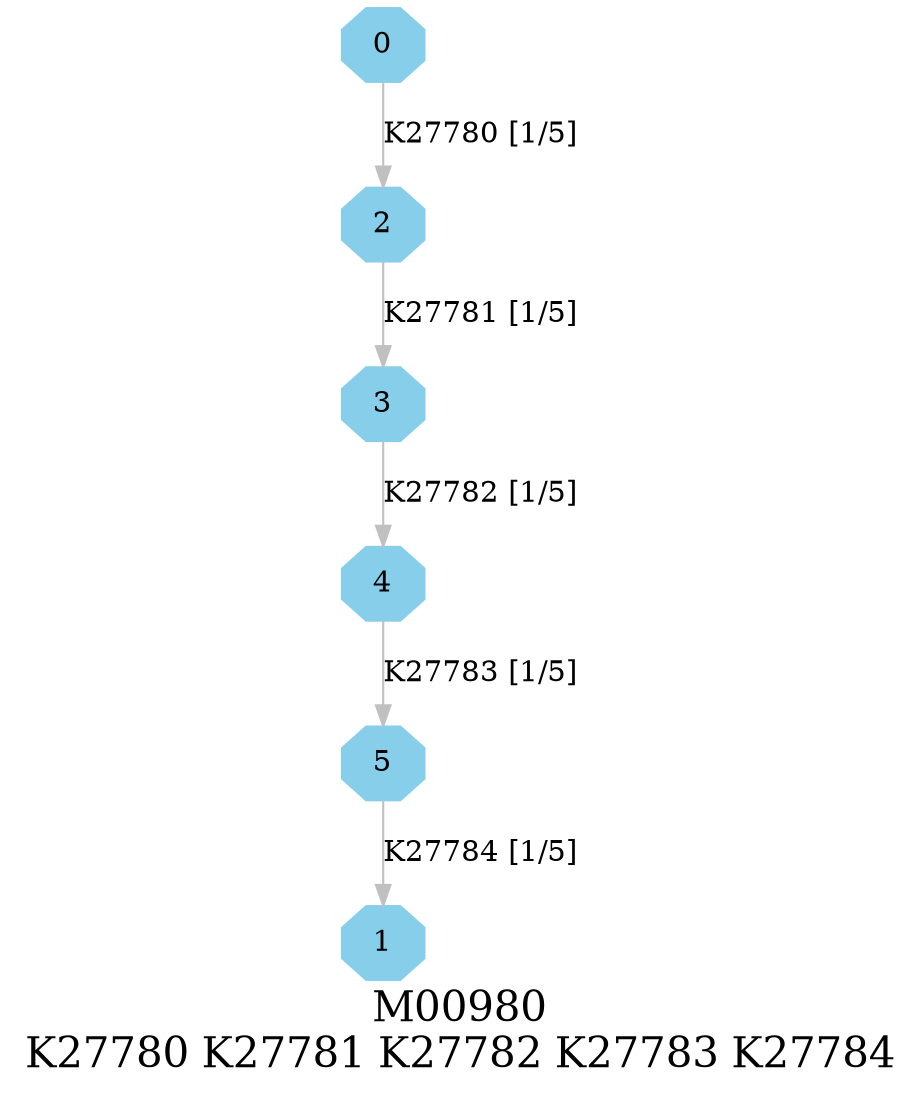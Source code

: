digraph G {
graph [label="M00980
K27780 K27781 K27782 K27783 K27784",fontsize=20];
node [shape=box,style=filled];
edge [len=3,color=grey];
{node [width=.3,height=.3,shape=octagon,style=filled,color=skyblue] 0 1 2 3 4 5 }
0 -> 2 [label="K27780 [1/5]"];
2 -> 3 [label="K27781 [1/5]"];
3 -> 4 [label="K27782 [1/5]"];
4 -> 5 [label="K27783 [1/5]"];
5 -> 1 [label="K27784 [1/5]"];
}